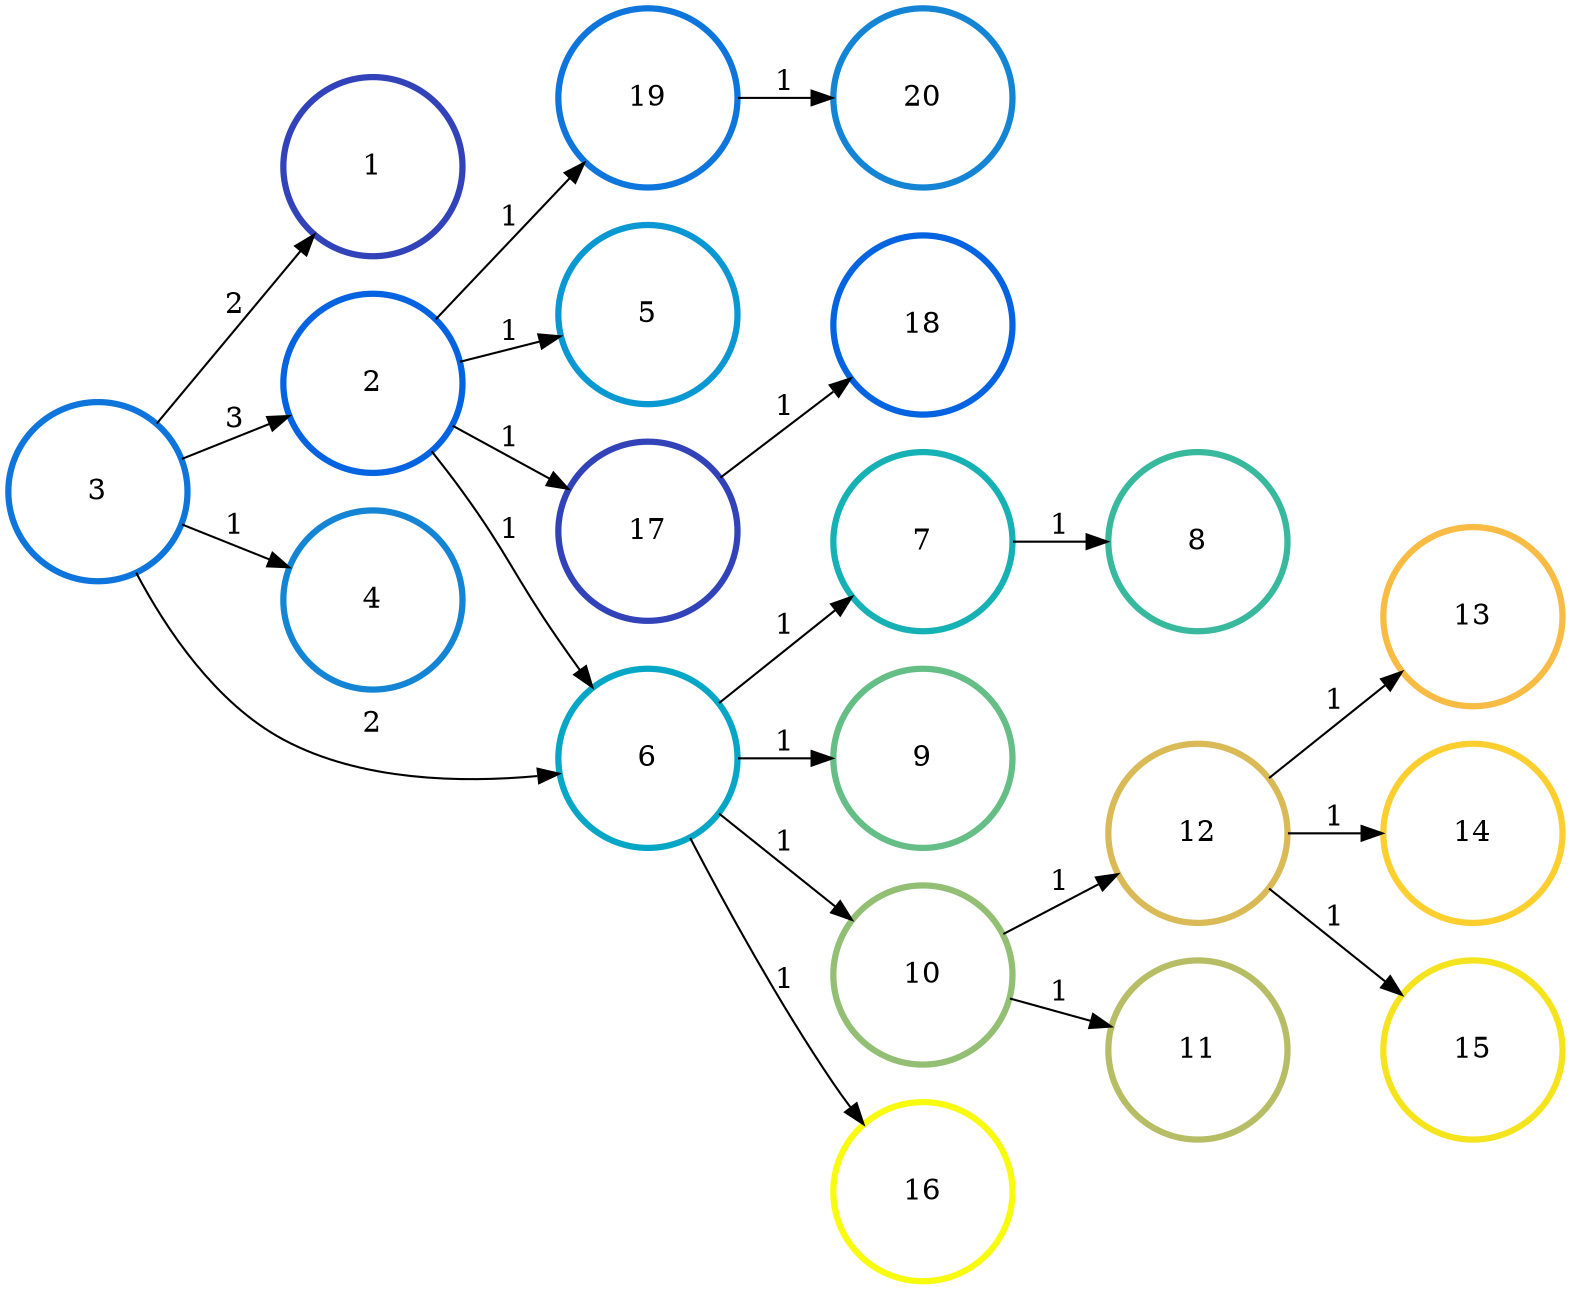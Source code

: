 digraph N {
	overlap="false"
	rankdir="LR"
	0 [label="1",width=1.2,height=1.2,style="",penwidth=3,color="#3243BA"]
	1 [label="2",width=1.2,height=1.2,style="",penwidth=3,color="#0363E1"]
	2 [label="3",width=1.2,height=1.2,style="",penwidth=3,color="#0D75DC"]
	3 [label="4",width=1.2,height=1.2,style="",penwidth=3,color="#1485D4"]
	4 [label="5",width=1.2,height=1.2,style="",penwidth=3,color="#0998D1"]
	5 [label="6",width=1.2,height=1.2,style="",penwidth=3,color="#06A7C6"]
	6 [label="7",width=1.2,height=1.2,style="",penwidth=3,color="#15B1B4"]
	7 [label="8",width=1.2,height=1.2,style="",penwidth=3,color="#38B99E"]
	8 [label="9",width=1.2,height=1.2,style="",penwidth=3,color="#65BE86"]
	9 [label="10",width=1.2,height=1.2,style="",penwidth=3,color="#92BF73"]
	10 [label="11",width=1.2,height=1.2,style="",penwidth=3,color="#B7BD64"]
	11 [label="12",width=1.2,height=1.2,style="",penwidth=3,color="#D9BA56"]
	12 [label="13",width=1.2,height=1.2,style="",penwidth=3,color="#F8BB44"]
	13 [label="14",width=1.2,height=1.2,style="",penwidth=3,color="#FCCE2E"]
	14 [label="15",width=1.2,height=1.2,style="",penwidth=3,color="#F5E41D"]
	15 [label="16",width=1.2,height=1.2,style="",penwidth=3,color="#F9FB0E"]
	16 [label="17",width=1.2,height=1.2,style="",penwidth=3,color="#3243BA"]
	17 [label="18",width=1.2,height=1.2,style="",penwidth=3,color="#0363E1"]
	18 [label="19",width=1.2,height=1.2,style="",penwidth=3,color="#0D75DC"]
	19 [label="20",width=1.2,height=1.2,style="",penwidth=3,color="#1485D4"]
	1 -> 4 [penwidth=1,color=black,label="1"]
	1 -> 5 [penwidth=1,color=black,label="1"]
	1 -> 16 [penwidth=1,color=black,label="1"]
	1 -> 18 [penwidth=1,color=black,label="1"]
	2 -> 0 [penwidth=1,color=black,label="2"]
	2 -> 1 [penwidth=1,color=black,label="3"]
	2 -> 3 [penwidth=1,color=black,label="1"]
	2 -> 5 [penwidth=1,color=black,label="2"]
	5 -> 6 [penwidth=1,color=black,label="1"]
	5 -> 8 [penwidth=1,color=black,label="1"]
	5 -> 9 [penwidth=1,color=black,label="1"]
	5 -> 15 [penwidth=1,color=black,label="1"]
	6 -> 7 [penwidth=1,color=black,label="1"]
	9 -> 10 [penwidth=1,color=black,label="1"]
	9 -> 11 [penwidth=1,color=black,label="1"]
	11 -> 12 [penwidth=1,color=black,label="1"]
	11 -> 13 [penwidth=1,color=black,label="1"]
	11 -> 14 [penwidth=1,color=black,label="1"]
	16 -> 17 [penwidth=1,color=black,label="1"]
	18 -> 19 [penwidth=1,color=black,label="1"]
}
